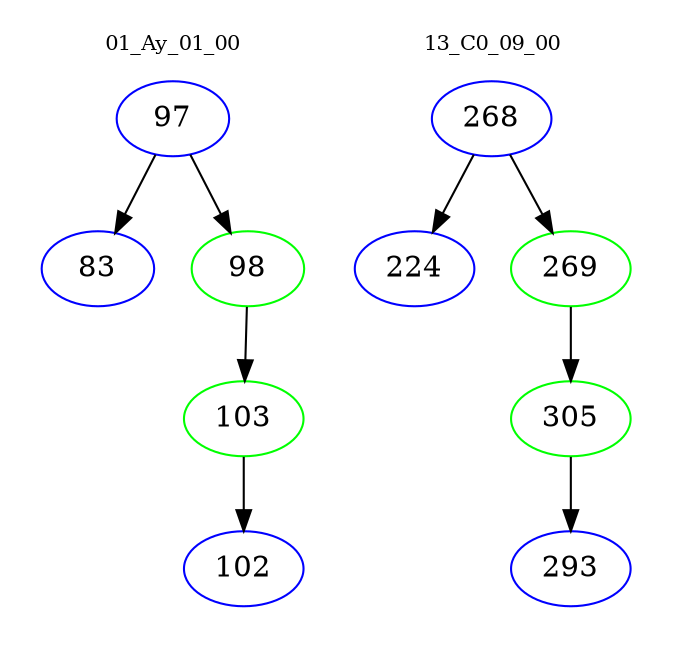 digraph{
subgraph cluster_0 {
color = white
label = "01_Ay_01_00";
fontsize=10;
T0_97 [label="97", color="blue"]
T0_97 -> T0_83 [color="black"]
T0_83 [label="83", color="blue"]
T0_97 -> T0_98 [color="black"]
T0_98 [label="98", color="green"]
T0_98 -> T0_103 [color="black"]
T0_103 [label="103", color="green"]
T0_103 -> T0_102 [color="black"]
T0_102 [label="102", color="blue"]
}
subgraph cluster_1 {
color = white
label = "13_C0_09_00";
fontsize=10;
T1_268 [label="268", color="blue"]
T1_268 -> T1_224 [color="black"]
T1_224 [label="224", color="blue"]
T1_268 -> T1_269 [color="black"]
T1_269 [label="269", color="green"]
T1_269 -> T1_305 [color="black"]
T1_305 [label="305", color="green"]
T1_305 -> T1_293 [color="black"]
T1_293 [label="293", color="blue"]
}
}
